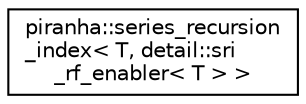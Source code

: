 digraph "Graphical Class Hierarchy"
{
  edge [fontname="Helvetica",fontsize="10",labelfontname="Helvetica",labelfontsize="10"];
  node [fontname="Helvetica",fontsize="10",shape=record];
  rankdir="LR";
  Node0 [label="piranha::series_recursion\l_index\< T, detail::sri\l_rf_enabler\< T \> \>",height=0.2,width=0.4,color="black", fillcolor="white", style="filled",URL="$classpiranha_1_1series__recursion__index_3_01_t_00_01detail_1_1sri__rf__enabler_3_01_t_01_4_01_4.html",tooltip="Specialisation of piranha::series_recursion_index for piranha::rational_function. ..."];
}
